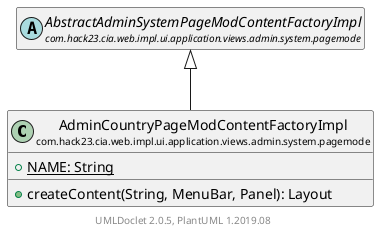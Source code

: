 @startuml
    set namespaceSeparator none
    hide empty fields
    hide empty methods

    class "<size:14>AdminCountryPageModContentFactoryImpl\n<size:10>com.hack23.cia.web.impl.ui.application.views.admin.system.pagemode" as com.hack23.cia.web.impl.ui.application.views.admin.system.pagemode.AdminCountryPageModContentFactoryImpl [[AdminCountryPageModContentFactoryImpl.html]] {
        {static} +NAME: String
        +createContent(String, MenuBar, Panel): Layout
    }

    abstract class "<size:14>AbstractAdminSystemPageModContentFactoryImpl\n<size:10>com.hack23.cia.web.impl.ui.application.views.admin.system.pagemode" as com.hack23.cia.web.impl.ui.application.views.admin.system.pagemode.AbstractAdminSystemPageModContentFactoryImpl [[AbstractAdminSystemPageModContentFactoryImpl.html]]

    com.hack23.cia.web.impl.ui.application.views.admin.system.pagemode.AbstractAdminSystemPageModContentFactoryImpl <|-- com.hack23.cia.web.impl.ui.application.views.admin.system.pagemode.AdminCountryPageModContentFactoryImpl

    center footer UMLDoclet 2.0.5, PlantUML 1.2019.08
@enduml
